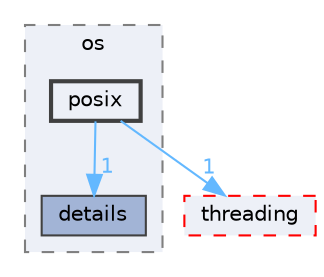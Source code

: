 digraph "external/libcds/cds/os/posix"
{
 // LATEX_PDF_SIZE
  bgcolor="transparent";
  edge [fontname=Helvetica,fontsize=10,labelfontname=Helvetica,labelfontsize=10];
  node [fontname=Helvetica,fontsize=10,shape=box,height=0.2,width=0.4];
  compound=true
  subgraph clusterdir_edfad5caf0e18ec13d00c1955d84d358 {
    graph [ bgcolor="#edf0f7", pencolor="grey50", label="os", fontname=Helvetica,fontsize=10 style="filled,dashed", URL="dir_edfad5caf0e18ec13d00c1955d84d358.html",tooltip=""]
  dir_43b0696dab921620d2ba6ac03239c8bb [label="details", fillcolor="#a2b4d6", color="grey25", style="filled", URL="dir_43b0696dab921620d2ba6ac03239c8bb.html",tooltip=""];
  dir_27d833843c305f4d7249a75ea206c342 [label="posix", fillcolor="#edf0f7", color="grey25", style="filled,bold", URL="dir_27d833843c305f4d7249a75ea206c342.html",tooltip=""];
  }
  dir_e7215d6e528675f09ac3270df4a7cf9c [label="threading", fillcolor="#edf0f7", color="red", style="filled,dashed", URL="dir_e7215d6e528675f09ac3270df4a7cf9c.html",tooltip=""];
  dir_27d833843c305f4d7249a75ea206c342->dir_43b0696dab921620d2ba6ac03239c8bb [headlabel="1", labeldistance=1.5 headhref="dir_000560_000198.html" href="dir_000560_000198.html" color="steelblue1" fontcolor="steelblue1"];
  dir_27d833843c305f4d7249a75ea206c342->dir_e7215d6e528675f09ac3270df4a7cf9c [headlabel="1", labeldistance=1.5 headhref="dir_000560_000859.html" href="dir_000560_000859.html" color="steelblue1" fontcolor="steelblue1"];
}
